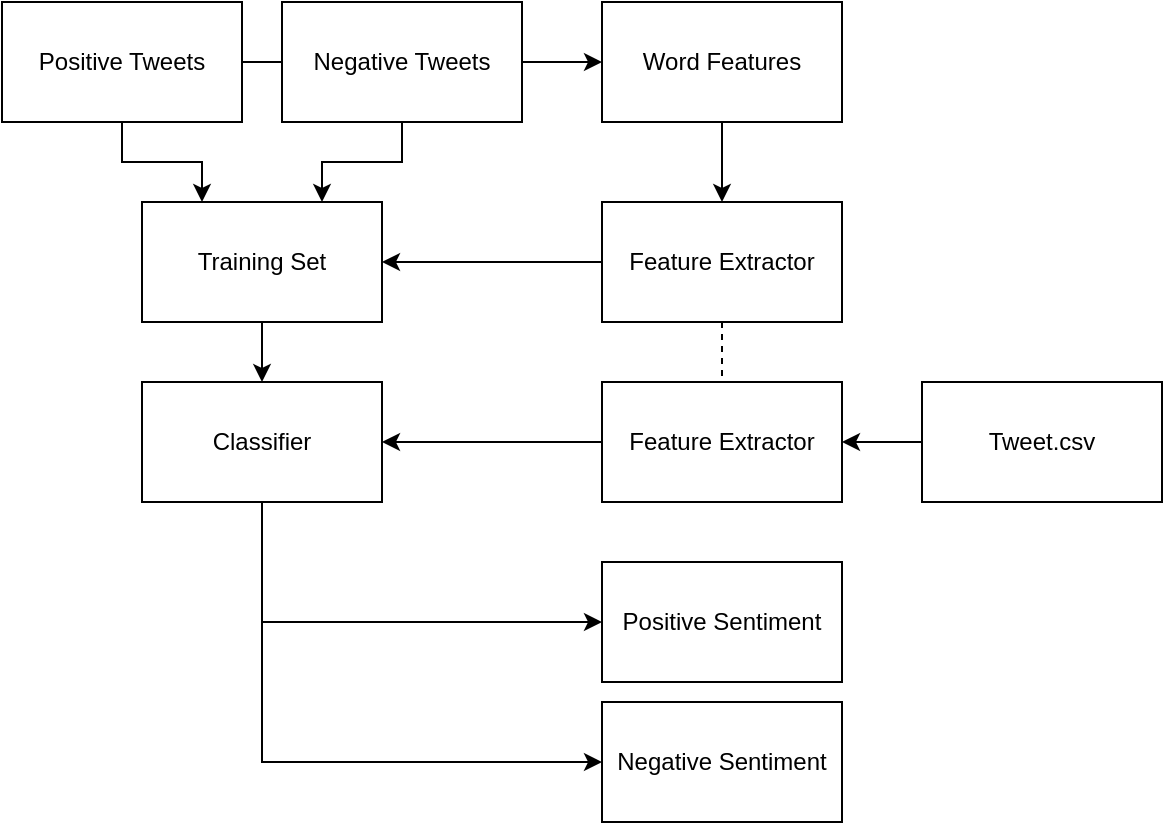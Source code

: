 <mxfile>
    <diagram id="bejnVt9yh7RHCJvVcsQs" name="Page-1">
        <mxGraphModel dx="690" dy="563" grid="1" gridSize="10" guides="1" tooltips="1" connect="1" arrows="1" fold="1" page="1" pageScale="1" pageWidth="850" pageHeight="1100" math="0" shadow="0">
            <root>
                <mxCell id="0"/>
                <mxCell id="1" parent="0"/>
                <mxCell id="5" value="" style="edgeStyle=none;html=1;rounded=0;entryX=0.25;entryY=0;entryDx=0;entryDy=0;" edge="1" parent="1" source="2" target="4">
                    <mxGeometry relative="1" as="geometry">
                        <Array as="points">
                            <mxPoint x="310" y="520"/>
                            <mxPoint x="350" y="520"/>
                        </Array>
                    </mxGeometry>
                </mxCell>
                <mxCell id="8" value="" style="edgeStyle=none;rounded=0;html=1;endArrow=none;endFill=0;" edge="1" parent="1" source="2" target="3">
                    <mxGeometry relative="1" as="geometry"/>
                </mxCell>
                <mxCell id="2" value="Positive Tweets" style="rounded=0;whiteSpace=wrap;html=1;" vertex="1" parent="1">
                    <mxGeometry x="250" y="440" width="120" height="60" as="geometry"/>
                </mxCell>
                <mxCell id="6" value="" style="edgeStyle=none;html=1;rounded=0;entryX=0.75;entryY=0;entryDx=0;entryDy=0;" edge="1" parent="1" source="3" target="4">
                    <mxGeometry relative="1" as="geometry">
                        <Array as="points">
                            <mxPoint x="450" y="520"/>
                            <mxPoint x="410" y="520"/>
                        </Array>
                    </mxGeometry>
                </mxCell>
                <mxCell id="10" value="" style="edgeStyle=none;rounded=0;html=1;endArrow=classic;endFill=1;" edge="1" parent="1" source="3" target="9">
                    <mxGeometry relative="1" as="geometry"/>
                </mxCell>
                <mxCell id="3" value="Negative Tweets" style="rounded=0;whiteSpace=wrap;html=1;" vertex="1" parent="1">
                    <mxGeometry x="390" y="440" width="120" height="60" as="geometry"/>
                </mxCell>
                <mxCell id="15" value="" style="edgeStyle=none;rounded=0;html=1;endArrow=classic;endFill=1;" edge="1" parent="1" source="4" target="14">
                    <mxGeometry relative="1" as="geometry"/>
                </mxCell>
                <mxCell id="4" value="Training Set" style="whiteSpace=wrap;html=1;rounded=0;" vertex="1" parent="1">
                    <mxGeometry x="320" y="540" width="120" height="60" as="geometry"/>
                </mxCell>
                <mxCell id="12" value="" style="edgeStyle=none;rounded=0;html=1;endArrow=classic;endFill=1;" edge="1" parent="1" source="9" target="11">
                    <mxGeometry relative="1" as="geometry"/>
                </mxCell>
                <mxCell id="9" value="Word Features" style="whiteSpace=wrap;html=1;rounded=0;" vertex="1" parent="1">
                    <mxGeometry x="550" y="440" width="120" height="60" as="geometry"/>
                </mxCell>
                <mxCell id="13" value="" style="edgeStyle=none;rounded=0;html=1;endArrow=classic;endFill=1;" edge="1" parent="1" source="11" target="4">
                    <mxGeometry relative="1" as="geometry"/>
                </mxCell>
                <mxCell id="17" value="" style="edgeStyle=none;rounded=0;html=1;endArrow=none;endFill=0;dashed=1;" edge="1" parent="1" source="11" target="16">
                    <mxGeometry relative="1" as="geometry"/>
                </mxCell>
                <mxCell id="11" value="Feature Extractor" style="whiteSpace=wrap;html=1;rounded=0;" vertex="1" parent="1">
                    <mxGeometry x="550" y="540" width="120" height="60" as="geometry"/>
                </mxCell>
                <mxCell id="23" value="" style="edgeStyle=none;rounded=0;html=1;endArrow=classic;endFill=1;" edge="1" parent="1" source="14" target="22">
                    <mxGeometry relative="1" as="geometry">
                        <Array as="points">
                            <mxPoint x="380" y="750"/>
                        </Array>
                    </mxGeometry>
                </mxCell>
                <mxCell id="25" style="edgeStyle=none;rounded=0;html=1;exitX=0.5;exitY=1;exitDx=0;exitDy=0;entryX=0;entryY=0.5;entryDx=0;entryDy=0;endArrow=classic;endFill=1;" edge="1" parent="1" source="14" target="24">
                    <mxGeometry relative="1" as="geometry">
                        <Array as="points">
                            <mxPoint x="380" y="820"/>
                        </Array>
                    </mxGeometry>
                </mxCell>
                <mxCell id="14" value="Classifier" style="whiteSpace=wrap;html=1;rounded=0;" vertex="1" parent="1">
                    <mxGeometry x="320" y="630" width="120" height="60" as="geometry"/>
                </mxCell>
                <mxCell id="19" value="" style="edgeStyle=none;rounded=0;html=1;endArrow=classic;endFill=1;" edge="1" parent="1" source="16" target="14">
                    <mxGeometry relative="1" as="geometry"/>
                </mxCell>
                <mxCell id="16" value="Feature Extractor" style="whiteSpace=wrap;html=1;rounded=0;" vertex="1" parent="1">
                    <mxGeometry x="550" y="630" width="120" height="60" as="geometry"/>
                </mxCell>
                <mxCell id="21" value="" style="edgeStyle=none;rounded=0;html=1;endArrow=classic;endFill=1;" edge="1" parent="1" source="20" target="16">
                    <mxGeometry relative="1" as="geometry"/>
                </mxCell>
                <mxCell id="20" value="Tweet.csv" style="rounded=0;whiteSpace=wrap;html=1;" vertex="1" parent="1">
                    <mxGeometry x="710" y="630" width="120" height="60" as="geometry"/>
                </mxCell>
                <mxCell id="22" value="Positive Sentiment" style="whiteSpace=wrap;html=1;rounded=0;" vertex="1" parent="1">
                    <mxGeometry x="550" y="720" width="120" height="60" as="geometry"/>
                </mxCell>
                <mxCell id="24" value="Negative Sentiment" style="whiteSpace=wrap;html=1;rounded=0;" vertex="1" parent="1">
                    <mxGeometry x="550" y="790" width="120" height="60" as="geometry"/>
                </mxCell>
            </root>
        </mxGraphModel>
    </diagram>
</mxfile>